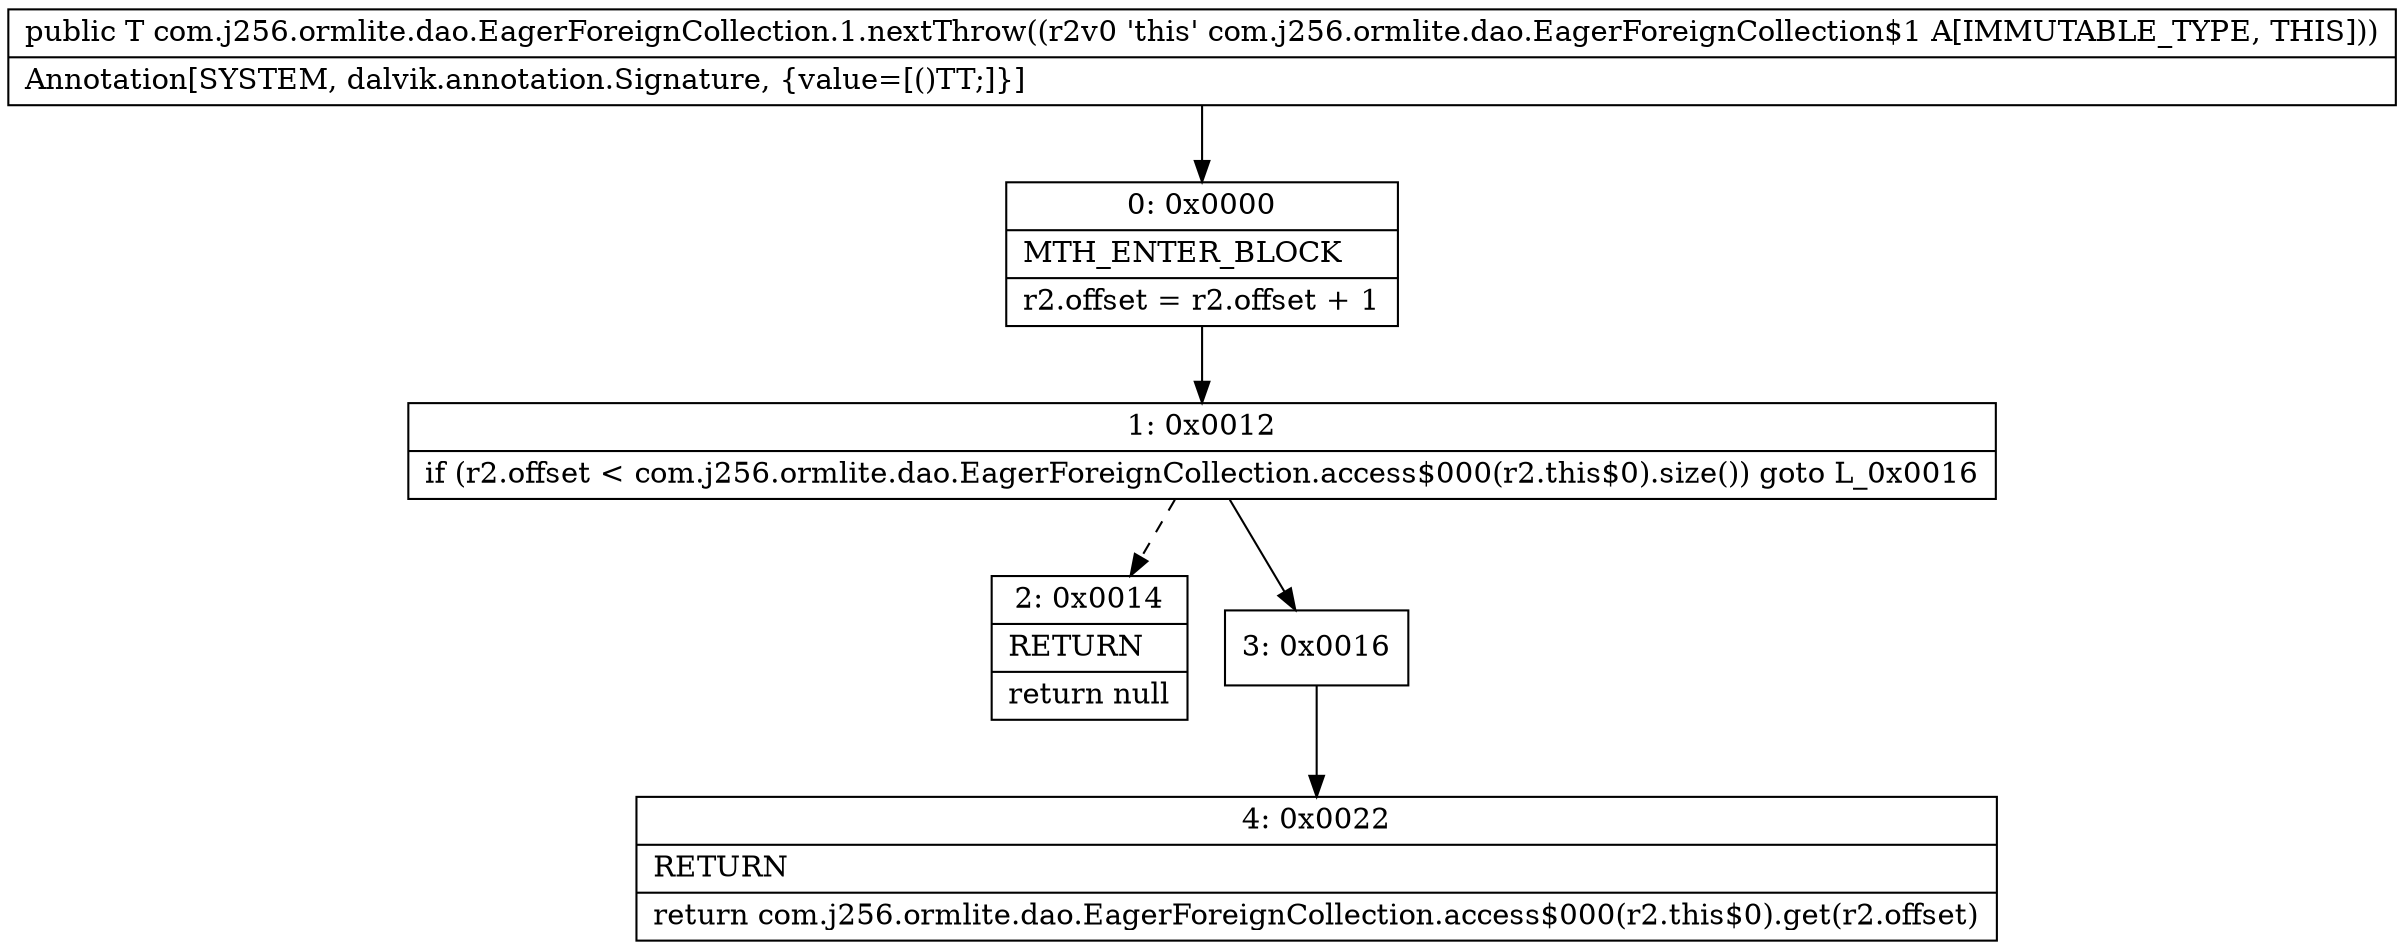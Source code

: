 digraph "CFG forcom.j256.ormlite.dao.EagerForeignCollection.1.nextThrow()Ljava\/lang\/Object;" {
Node_0 [shape=record,label="{0\:\ 0x0000|MTH_ENTER_BLOCK\l|r2.offset = r2.offset + 1\l}"];
Node_1 [shape=record,label="{1\:\ 0x0012|if (r2.offset \< com.j256.ormlite.dao.EagerForeignCollection.access$000(r2.this$0).size()) goto L_0x0016\l}"];
Node_2 [shape=record,label="{2\:\ 0x0014|RETURN\l|return null\l}"];
Node_3 [shape=record,label="{3\:\ 0x0016}"];
Node_4 [shape=record,label="{4\:\ 0x0022|RETURN\l|return com.j256.ormlite.dao.EagerForeignCollection.access$000(r2.this$0).get(r2.offset)\l}"];
MethodNode[shape=record,label="{public T com.j256.ormlite.dao.EagerForeignCollection.1.nextThrow((r2v0 'this' com.j256.ormlite.dao.EagerForeignCollection$1 A[IMMUTABLE_TYPE, THIS]))  | Annotation[SYSTEM, dalvik.annotation.Signature, \{value=[()TT;]\}]\l}"];
MethodNode -> Node_0;
Node_0 -> Node_1;
Node_1 -> Node_2[style=dashed];
Node_1 -> Node_3;
Node_3 -> Node_4;
}

